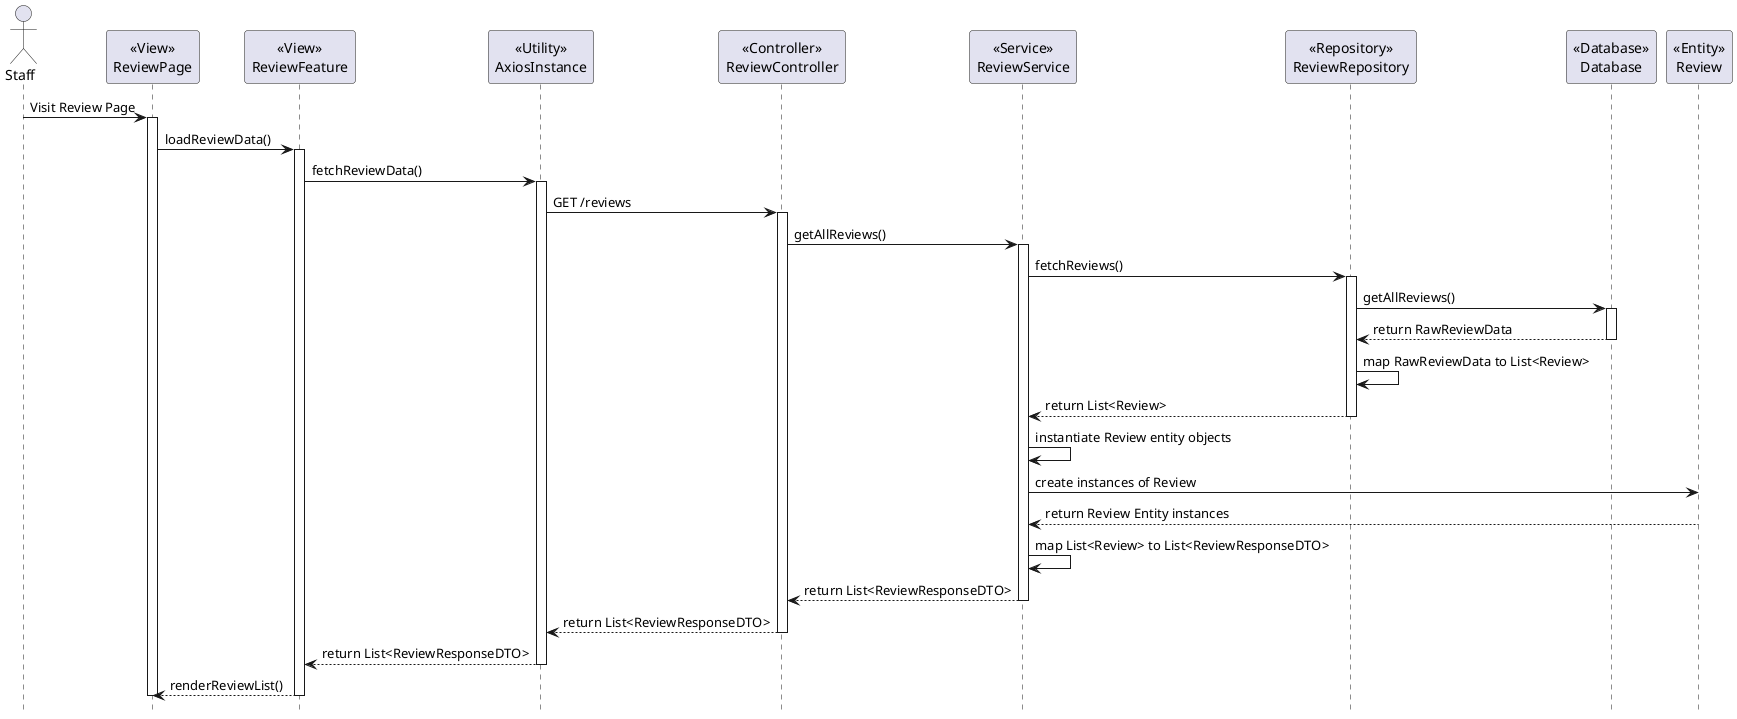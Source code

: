 @startuml
hide footbox
actor Staff

participant ReviewPage as "<<View>>\nReviewPage"
participant ReviewFeature as "<<View>>\nReviewFeature"
participant AxiosInstance as "<<Utility>>\nAxiosInstance"
participant ReviewController as "<<Controller>>\nReviewController"
participant ReviewService as "<<Service>>\nReviewService"
participant ReviewRepository as "<<Repository>>\nReviewRepository"
participant Database as "<<Database>>\nDatabase"
participant Review as "<<Entity>>\nReview"

' get all reviews '
Staff -> ReviewPage: Visit Review Page
activate ReviewPage
ReviewPage -> ReviewFeature: loadReviewData()
activate ReviewFeature
ReviewFeature -> AxiosInstance: fetchReviewData()
activate AxiosInstance
AxiosInstance -> ReviewController: GET /reviews
activate ReviewController
ReviewController -> ReviewService: getAllReviews()
activate ReviewService
ReviewService -> ReviewRepository: fetchReviews()
activate ReviewRepository
ReviewRepository -> Database: getAllReviews()
activate Database
Database --> ReviewRepository: return RawReviewData
deactivate Database
ReviewRepository -> ReviewRepository: map RawReviewData to List<Review>
ReviewRepository --> ReviewService: return List<Review>
deactivate ReviewRepository
ReviewService -> ReviewService: instantiate Review entity objects
ReviewService -> Review: create instances of Review
Review --> ReviewService: return Review Entity instances
ReviewService -> ReviewService: map List<Review> to List<ReviewResponseDTO>
ReviewService --> ReviewController: return List<ReviewResponseDTO>
deactivate ReviewService
ReviewController --> AxiosInstance: return List<ReviewResponseDTO>
deactivate ReviewController
AxiosInstance --> ReviewFeature: return List<ReviewResponseDTO>
deactivate AxiosInstance
ReviewFeature --> ReviewPage: renderReviewList()
deactivate ReviewFeature
deactivate ReviewPage
@enduml
